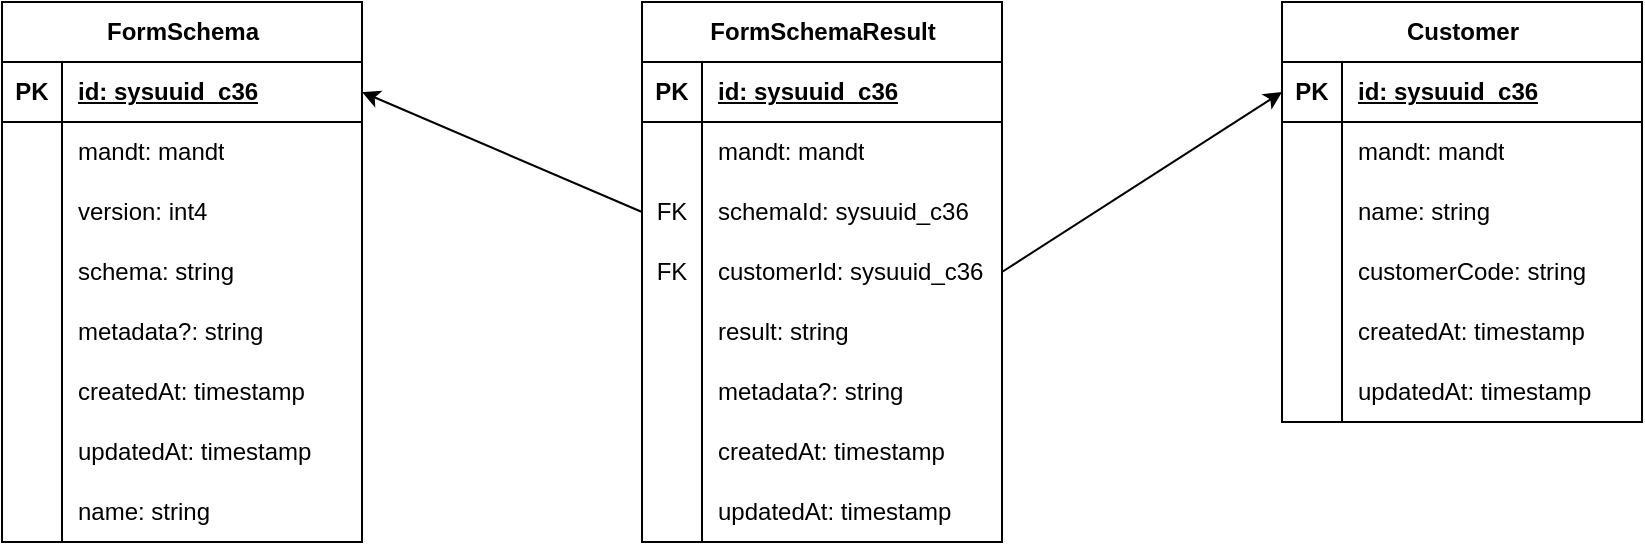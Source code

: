 <mxfile version="21.2.8" type="device" pages="2">
  <diagram name="Database" id="qLEvzrcXjvlAkYaEVoRl">
    <mxGraphModel dx="1221" dy="717" grid="1" gridSize="10" guides="1" tooltips="1" connect="1" arrows="1" fold="1" page="1" pageScale="1" pageWidth="827" pageHeight="1169" math="0" shadow="0">
      <root>
        <mxCell id="0" />
        <mxCell id="1" parent="0" />
        <mxCell id="_lr8pZSoJgrzvqn1723c-1" value="FormSchema" style="shape=table;startSize=30;container=1;collapsible=1;childLayout=tableLayout;fixedRows=1;rowLines=0;fontStyle=1;align=center;resizeLast=1;html=1;" parent="1" vertex="1">
          <mxGeometry x="80" y="80" width="180" height="270" as="geometry" />
        </mxCell>
        <mxCell id="_lr8pZSoJgrzvqn1723c-2" value="" style="shape=tableRow;horizontal=0;startSize=0;swimlaneHead=0;swimlaneBody=0;fillColor=none;collapsible=0;dropTarget=0;points=[[0,0.5],[1,0.5]];portConstraint=eastwest;top=0;left=0;right=0;bottom=1;" parent="_lr8pZSoJgrzvqn1723c-1" vertex="1">
          <mxGeometry y="30" width="180" height="30" as="geometry" />
        </mxCell>
        <mxCell id="_lr8pZSoJgrzvqn1723c-3" value="PK" style="shape=partialRectangle;connectable=0;fillColor=none;top=0;left=0;bottom=0;right=0;fontStyle=1;overflow=hidden;whiteSpace=wrap;html=1;" parent="_lr8pZSoJgrzvqn1723c-2" vertex="1">
          <mxGeometry width="30" height="30" as="geometry">
            <mxRectangle width="30" height="30" as="alternateBounds" />
          </mxGeometry>
        </mxCell>
        <mxCell id="_lr8pZSoJgrzvqn1723c-4" value="id:&amp;nbsp;sysuuid_c36" style="shape=partialRectangle;connectable=0;fillColor=none;top=0;left=0;bottom=0;right=0;align=left;spacingLeft=6;fontStyle=5;overflow=hidden;whiteSpace=wrap;html=1;" parent="_lr8pZSoJgrzvqn1723c-2" vertex="1">
          <mxGeometry x="30" width="150" height="30" as="geometry">
            <mxRectangle width="150" height="30" as="alternateBounds" />
          </mxGeometry>
        </mxCell>
        <mxCell id="_lr8pZSoJgrzvqn1723c-5" value="" style="shape=tableRow;horizontal=0;startSize=0;swimlaneHead=0;swimlaneBody=0;fillColor=none;collapsible=0;dropTarget=0;points=[[0,0.5],[1,0.5]];portConstraint=eastwest;top=0;left=0;right=0;bottom=0;" parent="_lr8pZSoJgrzvqn1723c-1" vertex="1">
          <mxGeometry y="60" width="180" height="30" as="geometry" />
        </mxCell>
        <mxCell id="_lr8pZSoJgrzvqn1723c-6" value="" style="shape=partialRectangle;connectable=0;fillColor=none;top=0;left=0;bottom=0;right=0;editable=1;overflow=hidden;whiteSpace=wrap;html=1;" parent="_lr8pZSoJgrzvqn1723c-5" vertex="1">
          <mxGeometry width="30" height="30" as="geometry">
            <mxRectangle width="30" height="30" as="alternateBounds" />
          </mxGeometry>
        </mxCell>
        <mxCell id="_lr8pZSoJgrzvqn1723c-7" value="mandt: mandt" style="shape=partialRectangle;connectable=0;fillColor=none;top=0;left=0;bottom=0;right=0;align=left;spacingLeft=6;overflow=hidden;whiteSpace=wrap;html=1;" parent="_lr8pZSoJgrzvqn1723c-5" vertex="1">
          <mxGeometry x="30" width="150" height="30" as="geometry">
            <mxRectangle width="150" height="30" as="alternateBounds" />
          </mxGeometry>
        </mxCell>
        <mxCell id="_lr8pZSoJgrzvqn1723c-8" value="" style="shape=tableRow;horizontal=0;startSize=0;swimlaneHead=0;swimlaneBody=0;fillColor=none;collapsible=0;dropTarget=0;points=[[0,0.5],[1,0.5]];portConstraint=eastwest;top=0;left=0;right=0;bottom=0;" parent="_lr8pZSoJgrzvqn1723c-1" vertex="1">
          <mxGeometry y="90" width="180" height="30" as="geometry" />
        </mxCell>
        <mxCell id="_lr8pZSoJgrzvqn1723c-9" value="" style="shape=partialRectangle;connectable=0;fillColor=none;top=0;left=0;bottom=0;right=0;editable=1;overflow=hidden;whiteSpace=wrap;html=1;" parent="_lr8pZSoJgrzvqn1723c-8" vertex="1">
          <mxGeometry width="30" height="30" as="geometry">
            <mxRectangle width="30" height="30" as="alternateBounds" />
          </mxGeometry>
        </mxCell>
        <mxCell id="_lr8pZSoJgrzvqn1723c-10" value="version: int4" style="shape=partialRectangle;connectable=0;fillColor=none;top=0;left=0;bottom=0;right=0;align=left;spacingLeft=6;overflow=hidden;whiteSpace=wrap;html=1;" parent="_lr8pZSoJgrzvqn1723c-8" vertex="1">
          <mxGeometry x="30" width="150" height="30" as="geometry">
            <mxRectangle width="150" height="30" as="alternateBounds" />
          </mxGeometry>
        </mxCell>
        <mxCell id="_lr8pZSoJgrzvqn1723c-11" value="" style="shape=tableRow;horizontal=0;startSize=0;swimlaneHead=0;swimlaneBody=0;fillColor=none;collapsible=0;dropTarget=0;points=[[0,0.5],[1,0.5]];portConstraint=eastwest;top=0;left=0;right=0;bottom=0;" parent="_lr8pZSoJgrzvqn1723c-1" vertex="1">
          <mxGeometry y="120" width="180" height="30" as="geometry" />
        </mxCell>
        <mxCell id="_lr8pZSoJgrzvqn1723c-12" value="" style="shape=partialRectangle;connectable=0;fillColor=none;top=0;left=0;bottom=0;right=0;editable=1;overflow=hidden;whiteSpace=wrap;html=1;" parent="_lr8pZSoJgrzvqn1723c-11" vertex="1">
          <mxGeometry width="30" height="30" as="geometry">
            <mxRectangle width="30" height="30" as="alternateBounds" />
          </mxGeometry>
        </mxCell>
        <mxCell id="_lr8pZSoJgrzvqn1723c-13" value="schema: string" style="shape=partialRectangle;connectable=0;fillColor=none;top=0;left=0;bottom=0;right=0;align=left;spacingLeft=6;overflow=hidden;whiteSpace=wrap;html=1;" parent="_lr8pZSoJgrzvqn1723c-11" vertex="1">
          <mxGeometry x="30" width="150" height="30" as="geometry">
            <mxRectangle width="150" height="30" as="alternateBounds" />
          </mxGeometry>
        </mxCell>
        <mxCell id="_lr8pZSoJgrzvqn1723c-14" value="" style="shape=tableRow;horizontal=0;startSize=0;swimlaneHead=0;swimlaneBody=0;fillColor=none;collapsible=0;dropTarget=0;points=[[0,0.5],[1,0.5]];portConstraint=eastwest;top=0;left=0;right=0;bottom=0;" parent="_lr8pZSoJgrzvqn1723c-1" vertex="1">
          <mxGeometry y="150" width="180" height="30" as="geometry" />
        </mxCell>
        <mxCell id="_lr8pZSoJgrzvqn1723c-15" value="" style="shape=partialRectangle;connectable=0;fillColor=none;top=0;left=0;bottom=0;right=0;editable=1;overflow=hidden;whiteSpace=wrap;html=1;" parent="_lr8pZSoJgrzvqn1723c-14" vertex="1">
          <mxGeometry width="30" height="30" as="geometry">
            <mxRectangle width="30" height="30" as="alternateBounds" />
          </mxGeometry>
        </mxCell>
        <mxCell id="_lr8pZSoJgrzvqn1723c-16" value="metadata?: string" style="shape=partialRectangle;connectable=0;fillColor=none;top=0;left=0;bottom=0;right=0;align=left;spacingLeft=6;overflow=hidden;whiteSpace=wrap;html=1;" parent="_lr8pZSoJgrzvqn1723c-14" vertex="1">
          <mxGeometry x="30" width="150" height="30" as="geometry">
            <mxRectangle width="150" height="30" as="alternateBounds" />
          </mxGeometry>
        </mxCell>
        <mxCell id="_lr8pZSoJgrzvqn1723c-17" value="" style="shape=tableRow;horizontal=0;startSize=0;swimlaneHead=0;swimlaneBody=0;fillColor=none;collapsible=0;dropTarget=0;points=[[0,0.5],[1,0.5]];portConstraint=eastwest;top=0;left=0;right=0;bottom=0;" parent="_lr8pZSoJgrzvqn1723c-1" vertex="1">
          <mxGeometry y="180" width="180" height="30" as="geometry" />
        </mxCell>
        <mxCell id="_lr8pZSoJgrzvqn1723c-18" value="" style="shape=partialRectangle;connectable=0;fillColor=none;top=0;left=0;bottom=0;right=0;editable=1;overflow=hidden;whiteSpace=wrap;html=1;" parent="_lr8pZSoJgrzvqn1723c-17" vertex="1">
          <mxGeometry width="30" height="30" as="geometry">
            <mxRectangle width="30" height="30" as="alternateBounds" />
          </mxGeometry>
        </mxCell>
        <mxCell id="_lr8pZSoJgrzvqn1723c-19" value="createdAt: timestamp" style="shape=partialRectangle;connectable=0;fillColor=none;top=0;left=0;bottom=0;right=0;align=left;spacingLeft=6;overflow=hidden;whiteSpace=wrap;html=1;" parent="_lr8pZSoJgrzvqn1723c-17" vertex="1">
          <mxGeometry x="30" width="150" height="30" as="geometry">
            <mxRectangle width="150" height="30" as="alternateBounds" />
          </mxGeometry>
        </mxCell>
        <mxCell id="_lr8pZSoJgrzvqn1723c-20" value="" style="shape=tableRow;horizontal=0;startSize=0;swimlaneHead=0;swimlaneBody=0;fillColor=none;collapsible=0;dropTarget=0;points=[[0,0.5],[1,0.5]];portConstraint=eastwest;top=0;left=0;right=0;bottom=0;" parent="_lr8pZSoJgrzvqn1723c-1" vertex="1">
          <mxGeometry y="210" width="180" height="30" as="geometry" />
        </mxCell>
        <mxCell id="_lr8pZSoJgrzvqn1723c-21" value="" style="shape=partialRectangle;connectable=0;fillColor=none;top=0;left=0;bottom=0;right=0;editable=1;overflow=hidden;whiteSpace=wrap;html=1;" parent="_lr8pZSoJgrzvqn1723c-20" vertex="1">
          <mxGeometry width="30" height="30" as="geometry">
            <mxRectangle width="30" height="30" as="alternateBounds" />
          </mxGeometry>
        </mxCell>
        <mxCell id="_lr8pZSoJgrzvqn1723c-22" value="updatedAt: timestamp" style="shape=partialRectangle;connectable=0;fillColor=none;top=0;left=0;bottom=0;right=0;align=left;spacingLeft=6;overflow=hidden;whiteSpace=wrap;html=1;" parent="_lr8pZSoJgrzvqn1723c-20" vertex="1">
          <mxGeometry x="30" width="150" height="30" as="geometry">
            <mxRectangle width="150" height="30" as="alternateBounds" />
          </mxGeometry>
        </mxCell>
        <mxCell id="_lr8pZSoJgrzvqn1723c-23" value="" style="shape=tableRow;horizontal=0;startSize=0;swimlaneHead=0;swimlaneBody=0;fillColor=none;collapsible=0;dropTarget=0;points=[[0,0.5],[1,0.5]];portConstraint=eastwest;top=0;left=0;right=0;bottom=0;" parent="_lr8pZSoJgrzvqn1723c-1" vertex="1">
          <mxGeometry y="240" width="180" height="30" as="geometry" />
        </mxCell>
        <mxCell id="_lr8pZSoJgrzvqn1723c-24" value="" style="shape=partialRectangle;connectable=0;fillColor=none;top=0;left=0;bottom=0;right=0;editable=1;overflow=hidden;whiteSpace=wrap;html=1;" parent="_lr8pZSoJgrzvqn1723c-23" vertex="1">
          <mxGeometry width="30" height="30" as="geometry">
            <mxRectangle width="30" height="30" as="alternateBounds" />
          </mxGeometry>
        </mxCell>
        <mxCell id="_lr8pZSoJgrzvqn1723c-25" value="name: string" style="shape=partialRectangle;connectable=0;fillColor=none;top=0;left=0;bottom=0;right=0;align=left;spacingLeft=6;overflow=hidden;whiteSpace=wrap;html=1;" parent="_lr8pZSoJgrzvqn1723c-23" vertex="1">
          <mxGeometry x="30" width="150" height="30" as="geometry">
            <mxRectangle width="150" height="30" as="alternateBounds" />
          </mxGeometry>
        </mxCell>
        <mxCell id="_lr8pZSoJgrzvqn1723c-26" value="FormSchemaResult" style="shape=table;startSize=30;container=1;collapsible=1;childLayout=tableLayout;fixedRows=1;rowLines=0;fontStyle=1;align=center;resizeLast=1;html=1;" parent="1" vertex="1">
          <mxGeometry x="400" y="80" width="180" height="270" as="geometry" />
        </mxCell>
        <mxCell id="_lr8pZSoJgrzvqn1723c-27" value="" style="shape=tableRow;horizontal=0;startSize=0;swimlaneHead=0;swimlaneBody=0;fillColor=none;collapsible=0;dropTarget=0;points=[[0,0.5],[1,0.5]];portConstraint=eastwest;top=0;left=0;right=0;bottom=1;" parent="_lr8pZSoJgrzvqn1723c-26" vertex="1">
          <mxGeometry y="30" width="180" height="30" as="geometry" />
        </mxCell>
        <mxCell id="_lr8pZSoJgrzvqn1723c-28" value="PK" style="shape=partialRectangle;connectable=0;fillColor=none;top=0;left=0;bottom=0;right=0;fontStyle=1;overflow=hidden;whiteSpace=wrap;html=1;" parent="_lr8pZSoJgrzvqn1723c-27" vertex="1">
          <mxGeometry width="30" height="30" as="geometry">
            <mxRectangle width="30" height="30" as="alternateBounds" />
          </mxGeometry>
        </mxCell>
        <mxCell id="_lr8pZSoJgrzvqn1723c-29" value="id:&amp;nbsp;sysuuid_c36" style="shape=partialRectangle;connectable=0;fillColor=none;top=0;left=0;bottom=0;right=0;align=left;spacingLeft=6;fontStyle=5;overflow=hidden;whiteSpace=wrap;html=1;" parent="_lr8pZSoJgrzvqn1723c-27" vertex="1">
          <mxGeometry x="30" width="150" height="30" as="geometry">
            <mxRectangle width="150" height="30" as="alternateBounds" />
          </mxGeometry>
        </mxCell>
        <mxCell id="_lr8pZSoJgrzvqn1723c-30" value="" style="shape=tableRow;horizontal=0;startSize=0;swimlaneHead=0;swimlaneBody=0;fillColor=none;collapsible=0;dropTarget=0;points=[[0,0.5],[1,0.5]];portConstraint=eastwest;top=0;left=0;right=0;bottom=0;" parent="_lr8pZSoJgrzvqn1723c-26" vertex="1">
          <mxGeometry y="60" width="180" height="30" as="geometry" />
        </mxCell>
        <mxCell id="_lr8pZSoJgrzvqn1723c-31" value="" style="shape=partialRectangle;connectable=0;fillColor=none;top=0;left=0;bottom=0;right=0;editable=1;overflow=hidden;whiteSpace=wrap;html=1;" parent="_lr8pZSoJgrzvqn1723c-30" vertex="1">
          <mxGeometry width="30" height="30" as="geometry">
            <mxRectangle width="30" height="30" as="alternateBounds" />
          </mxGeometry>
        </mxCell>
        <mxCell id="_lr8pZSoJgrzvqn1723c-32" value="mandt: mandt" style="shape=partialRectangle;connectable=0;fillColor=none;top=0;left=0;bottom=0;right=0;align=left;spacingLeft=6;overflow=hidden;whiteSpace=wrap;html=1;" parent="_lr8pZSoJgrzvqn1723c-30" vertex="1">
          <mxGeometry x="30" width="150" height="30" as="geometry">
            <mxRectangle width="150" height="30" as="alternateBounds" />
          </mxGeometry>
        </mxCell>
        <mxCell id="_lr8pZSoJgrzvqn1723c-33" value="" style="shape=tableRow;horizontal=0;startSize=0;swimlaneHead=0;swimlaneBody=0;fillColor=none;collapsible=0;dropTarget=0;points=[[0,0.5],[1,0.5]];portConstraint=eastwest;top=0;left=0;right=0;bottom=0;" parent="_lr8pZSoJgrzvqn1723c-26" vertex="1">
          <mxGeometry y="90" width="180" height="30" as="geometry" />
        </mxCell>
        <mxCell id="_lr8pZSoJgrzvqn1723c-34" value="FK" style="shape=partialRectangle;connectable=0;fillColor=none;top=0;left=0;bottom=0;right=0;editable=1;overflow=hidden;whiteSpace=wrap;html=1;" parent="_lr8pZSoJgrzvqn1723c-33" vertex="1">
          <mxGeometry width="30" height="30" as="geometry">
            <mxRectangle width="30" height="30" as="alternateBounds" />
          </mxGeometry>
        </mxCell>
        <mxCell id="_lr8pZSoJgrzvqn1723c-35" value="schemaId: sysuuid_c36" style="shape=partialRectangle;connectable=0;fillColor=none;top=0;left=0;bottom=0;right=0;align=left;spacingLeft=6;overflow=hidden;whiteSpace=wrap;html=1;" parent="_lr8pZSoJgrzvqn1723c-33" vertex="1">
          <mxGeometry x="30" width="150" height="30" as="geometry">
            <mxRectangle width="150" height="30" as="alternateBounds" />
          </mxGeometry>
        </mxCell>
        <mxCell id="LkQiCPsI4y8DdIIpyTz1-23" value="" style="shape=tableRow;horizontal=0;startSize=0;swimlaneHead=0;swimlaneBody=0;fillColor=none;collapsible=0;dropTarget=0;points=[[0,0.5],[1,0.5]];portConstraint=eastwest;top=0;left=0;right=0;bottom=0;" vertex="1" parent="_lr8pZSoJgrzvqn1723c-26">
          <mxGeometry y="120" width="180" height="30" as="geometry" />
        </mxCell>
        <mxCell id="LkQiCPsI4y8DdIIpyTz1-24" value="FK" style="shape=partialRectangle;connectable=0;fillColor=none;top=0;left=0;bottom=0;right=0;editable=1;overflow=hidden;whiteSpace=wrap;html=1;" vertex="1" parent="LkQiCPsI4y8DdIIpyTz1-23">
          <mxGeometry width="30" height="30" as="geometry">
            <mxRectangle width="30" height="30" as="alternateBounds" />
          </mxGeometry>
        </mxCell>
        <mxCell id="LkQiCPsI4y8DdIIpyTz1-25" value="customerId: sysuuid_c36" style="shape=partialRectangle;connectable=0;fillColor=none;top=0;left=0;bottom=0;right=0;align=left;spacingLeft=6;overflow=hidden;whiteSpace=wrap;html=1;" vertex="1" parent="LkQiCPsI4y8DdIIpyTz1-23">
          <mxGeometry x="30" width="150" height="30" as="geometry">
            <mxRectangle width="150" height="30" as="alternateBounds" />
          </mxGeometry>
        </mxCell>
        <mxCell id="_lr8pZSoJgrzvqn1723c-36" value="" style="shape=tableRow;horizontal=0;startSize=0;swimlaneHead=0;swimlaneBody=0;fillColor=none;collapsible=0;dropTarget=0;points=[[0,0.5],[1,0.5]];portConstraint=eastwest;top=0;left=0;right=0;bottom=0;" parent="_lr8pZSoJgrzvqn1723c-26" vertex="1">
          <mxGeometry y="150" width="180" height="30" as="geometry" />
        </mxCell>
        <mxCell id="_lr8pZSoJgrzvqn1723c-37" value="" style="shape=partialRectangle;connectable=0;fillColor=none;top=0;left=0;bottom=0;right=0;editable=1;overflow=hidden;whiteSpace=wrap;html=1;" parent="_lr8pZSoJgrzvqn1723c-36" vertex="1">
          <mxGeometry width="30" height="30" as="geometry">
            <mxRectangle width="30" height="30" as="alternateBounds" />
          </mxGeometry>
        </mxCell>
        <mxCell id="_lr8pZSoJgrzvqn1723c-38" value="result: string" style="shape=partialRectangle;connectable=0;fillColor=none;top=0;left=0;bottom=0;right=0;align=left;spacingLeft=6;overflow=hidden;whiteSpace=wrap;html=1;" parent="_lr8pZSoJgrzvqn1723c-36" vertex="1">
          <mxGeometry x="30" width="150" height="30" as="geometry">
            <mxRectangle width="150" height="30" as="alternateBounds" />
          </mxGeometry>
        </mxCell>
        <mxCell id="_lr8pZSoJgrzvqn1723c-39" value="" style="shape=tableRow;horizontal=0;startSize=0;swimlaneHead=0;swimlaneBody=0;fillColor=none;collapsible=0;dropTarget=0;points=[[0,0.5],[1,0.5]];portConstraint=eastwest;top=0;left=0;right=0;bottom=0;" parent="_lr8pZSoJgrzvqn1723c-26" vertex="1">
          <mxGeometry y="180" width="180" height="30" as="geometry" />
        </mxCell>
        <mxCell id="_lr8pZSoJgrzvqn1723c-40" value="" style="shape=partialRectangle;connectable=0;fillColor=none;top=0;left=0;bottom=0;right=0;editable=1;overflow=hidden;whiteSpace=wrap;html=1;" parent="_lr8pZSoJgrzvqn1723c-39" vertex="1">
          <mxGeometry width="30" height="30" as="geometry">
            <mxRectangle width="30" height="30" as="alternateBounds" />
          </mxGeometry>
        </mxCell>
        <mxCell id="_lr8pZSoJgrzvqn1723c-41" value="metadata?: string" style="shape=partialRectangle;connectable=0;fillColor=none;top=0;left=0;bottom=0;right=0;align=left;spacingLeft=6;overflow=hidden;whiteSpace=wrap;html=1;" parent="_lr8pZSoJgrzvqn1723c-39" vertex="1">
          <mxGeometry x="30" width="150" height="30" as="geometry">
            <mxRectangle width="150" height="30" as="alternateBounds" />
          </mxGeometry>
        </mxCell>
        <mxCell id="_lr8pZSoJgrzvqn1723c-42" value="" style="shape=tableRow;horizontal=0;startSize=0;swimlaneHead=0;swimlaneBody=0;fillColor=none;collapsible=0;dropTarget=0;points=[[0,0.5],[1,0.5]];portConstraint=eastwest;top=0;left=0;right=0;bottom=0;" parent="_lr8pZSoJgrzvqn1723c-26" vertex="1">
          <mxGeometry y="210" width="180" height="30" as="geometry" />
        </mxCell>
        <mxCell id="_lr8pZSoJgrzvqn1723c-43" value="" style="shape=partialRectangle;connectable=0;fillColor=none;top=0;left=0;bottom=0;right=0;editable=1;overflow=hidden;whiteSpace=wrap;html=1;" parent="_lr8pZSoJgrzvqn1723c-42" vertex="1">
          <mxGeometry width="30" height="30" as="geometry">
            <mxRectangle width="30" height="30" as="alternateBounds" />
          </mxGeometry>
        </mxCell>
        <mxCell id="_lr8pZSoJgrzvqn1723c-44" value="createdAt: timestamp" style="shape=partialRectangle;connectable=0;fillColor=none;top=0;left=0;bottom=0;right=0;align=left;spacingLeft=6;overflow=hidden;whiteSpace=wrap;html=1;" parent="_lr8pZSoJgrzvqn1723c-42" vertex="1">
          <mxGeometry x="30" width="150" height="30" as="geometry">
            <mxRectangle width="150" height="30" as="alternateBounds" />
          </mxGeometry>
        </mxCell>
        <mxCell id="_lr8pZSoJgrzvqn1723c-45" value="" style="shape=tableRow;horizontal=0;startSize=0;swimlaneHead=0;swimlaneBody=0;fillColor=none;collapsible=0;dropTarget=0;points=[[0,0.5],[1,0.5]];portConstraint=eastwest;top=0;left=0;right=0;bottom=0;" parent="_lr8pZSoJgrzvqn1723c-26" vertex="1">
          <mxGeometry y="240" width="180" height="30" as="geometry" />
        </mxCell>
        <mxCell id="_lr8pZSoJgrzvqn1723c-46" value="" style="shape=partialRectangle;connectable=0;fillColor=none;top=0;left=0;bottom=0;right=0;editable=1;overflow=hidden;whiteSpace=wrap;html=1;" parent="_lr8pZSoJgrzvqn1723c-45" vertex="1">
          <mxGeometry width="30" height="30" as="geometry">
            <mxRectangle width="30" height="30" as="alternateBounds" />
          </mxGeometry>
        </mxCell>
        <mxCell id="_lr8pZSoJgrzvqn1723c-47" value="updatedAt: timestamp" style="shape=partialRectangle;connectable=0;fillColor=none;top=0;left=0;bottom=0;right=0;align=left;spacingLeft=6;overflow=hidden;whiteSpace=wrap;html=1;" parent="_lr8pZSoJgrzvqn1723c-45" vertex="1">
          <mxGeometry x="30" width="150" height="30" as="geometry">
            <mxRectangle width="150" height="30" as="alternateBounds" />
          </mxGeometry>
        </mxCell>
        <mxCell id="_lr8pZSoJgrzvqn1723c-52" value="" style="endArrow=classic;html=1;rounded=0;entryX=1;entryY=0.5;entryDx=0;entryDy=0;exitX=0;exitY=0.5;exitDx=0;exitDy=0;" parent="1" source="_lr8pZSoJgrzvqn1723c-33" target="_lr8pZSoJgrzvqn1723c-2" edge="1">
          <mxGeometry width="50" height="50" relative="1" as="geometry">
            <mxPoint x="420" y="580" as="sourcePoint" />
            <mxPoint x="470" y="530" as="targetPoint" />
          </mxGeometry>
        </mxCell>
        <mxCell id="LkQiCPsI4y8DdIIpyTz1-1" value="Customer" style="shape=table;startSize=30;container=1;collapsible=1;childLayout=tableLayout;fixedRows=1;rowLines=0;fontStyle=1;align=center;resizeLast=1;html=1;" vertex="1" parent="1">
          <mxGeometry x="720" y="80" width="180" height="210" as="geometry" />
        </mxCell>
        <mxCell id="LkQiCPsI4y8DdIIpyTz1-2" value="" style="shape=tableRow;horizontal=0;startSize=0;swimlaneHead=0;swimlaneBody=0;fillColor=none;collapsible=0;dropTarget=0;points=[[0,0.5],[1,0.5]];portConstraint=eastwest;top=0;left=0;right=0;bottom=1;" vertex="1" parent="LkQiCPsI4y8DdIIpyTz1-1">
          <mxGeometry y="30" width="180" height="30" as="geometry" />
        </mxCell>
        <mxCell id="LkQiCPsI4y8DdIIpyTz1-3" value="PK" style="shape=partialRectangle;connectable=0;fillColor=none;top=0;left=0;bottom=0;right=0;fontStyle=1;overflow=hidden;whiteSpace=wrap;html=1;" vertex="1" parent="LkQiCPsI4y8DdIIpyTz1-2">
          <mxGeometry width="30" height="30" as="geometry">
            <mxRectangle width="30" height="30" as="alternateBounds" />
          </mxGeometry>
        </mxCell>
        <mxCell id="LkQiCPsI4y8DdIIpyTz1-4" value="id:&amp;nbsp;sysuuid_c36" style="shape=partialRectangle;connectable=0;fillColor=none;top=0;left=0;bottom=0;right=0;align=left;spacingLeft=6;fontStyle=5;overflow=hidden;whiteSpace=wrap;html=1;" vertex="1" parent="LkQiCPsI4y8DdIIpyTz1-2">
          <mxGeometry x="30" width="150" height="30" as="geometry">
            <mxRectangle width="150" height="30" as="alternateBounds" />
          </mxGeometry>
        </mxCell>
        <mxCell id="LkQiCPsI4y8DdIIpyTz1-5" value="" style="shape=tableRow;horizontal=0;startSize=0;swimlaneHead=0;swimlaneBody=0;fillColor=none;collapsible=0;dropTarget=0;points=[[0,0.5],[1,0.5]];portConstraint=eastwest;top=0;left=0;right=0;bottom=0;" vertex="1" parent="LkQiCPsI4y8DdIIpyTz1-1">
          <mxGeometry y="60" width="180" height="30" as="geometry" />
        </mxCell>
        <mxCell id="LkQiCPsI4y8DdIIpyTz1-6" value="" style="shape=partialRectangle;connectable=0;fillColor=none;top=0;left=0;bottom=0;right=0;editable=1;overflow=hidden;whiteSpace=wrap;html=1;" vertex="1" parent="LkQiCPsI4y8DdIIpyTz1-5">
          <mxGeometry width="30" height="30" as="geometry">
            <mxRectangle width="30" height="30" as="alternateBounds" />
          </mxGeometry>
        </mxCell>
        <mxCell id="LkQiCPsI4y8DdIIpyTz1-7" value="mandt: mandt" style="shape=partialRectangle;connectable=0;fillColor=none;top=0;left=0;bottom=0;right=0;align=left;spacingLeft=6;overflow=hidden;whiteSpace=wrap;html=1;" vertex="1" parent="LkQiCPsI4y8DdIIpyTz1-5">
          <mxGeometry x="30" width="150" height="30" as="geometry">
            <mxRectangle width="150" height="30" as="alternateBounds" />
          </mxGeometry>
        </mxCell>
        <mxCell id="LkQiCPsI4y8DdIIpyTz1-8" value="" style="shape=tableRow;horizontal=0;startSize=0;swimlaneHead=0;swimlaneBody=0;fillColor=none;collapsible=0;dropTarget=0;points=[[0,0.5],[1,0.5]];portConstraint=eastwest;top=0;left=0;right=0;bottom=0;" vertex="1" parent="LkQiCPsI4y8DdIIpyTz1-1">
          <mxGeometry y="90" width="180" height="30" as="geometry" />
        </mxCell>
        <mxCell id="LkQiCPsI4y8DdIIpyTz1-9" value="" style="shape=partialRectangle;connectable=0;fillColor=none;top=0;left=0;bottom=0;right=0;editable=1;overflow=hidden;whiteSpace=wrap;html=1;" vertex="1" parent="LkQiCPsI4y8DdIIpyTz1-8">
          <mxGeometry width="30" height="30" as="geometry">
            <mxRectangle width="30" height="30" as="alternateBounds" />
          </mxGeometry>
        </mxCell>
        <mxCell id="LkQiCPsI4y8DdIIpyTz1-10" value="name: string" style="shape=partialRectangle;connectable=0;fillColor=none;top=0;left=0;bottom=0;right=0;align=left;spacingLeft=6;overflow=hidden;whiteSpace=wrap;html=1;" vertex="1" parent="LkQiCPsI4y8DdIIpyTz1-8">
          <mxGeometry x="30" width="150" height="30" as="geometry">
            <mxRectangle width="150" height="30" as="alternateBounds" />
          </mxGeometry>
        </mxCell>
        <mxCell id="LkQiCPsI4y8DdIIpyTz1-11" value="" style="shape=tableRow;horizontal=0;startSize=0;swimlaneHead=0;swimlaneBody=0;fillColor=none;collapsible=0;dropTarget=0;points=[[0,0.5],[1,0.5]];portConstraint=eastwest;top=0;left=0;right=0;bottom=0;" vertex="1" parent="LkQiCPsI4y8DdIIpyTz1-1">
          <mxGeometry y="120" width="180" height="30" as="geometry" />
        </mxCell>
        <mxCell id="LkQiCPsI4y8DdIIpyTz1-12" value="" style="shape=partialRectangle;connectable=0;fillColor=none;top=0;left=0;bottom=0;right=0;editable=1;overflow=hidden;whiteSpace=wrap;html=1;" vertex="1" parent="LkQiCPsI4y8DdIIpyTz1-11">
          <mxGeometry width="30" height="30" as="geometry">
            <mxRectangle width="30" height="30" as="alternateBounds" />
          </mxGeometry>
        </mxCell>
        <mxCell id="LkQiCPsI4y8DdIIpyTz1-13" value="customerCode: string" style="shape=partialRectangle;connectable=0;fillColor=none;top=0;left=0;bottom=0;right=0;align=left;spacingLeft=6;overflow=hidden;whiteSpace=wrap;html=1;" vertex="1" parent="LkQiCPsI4y8DdIIpyTz1-11">
          <mxGeometry x="30" width="150" height="30" as="geometry">
            <mxRectangle width="150" height="30" as="alternateBounds" />
          </mxGeometry>
        </mxCell>
        <mxCell id="LkQiCPsI4y8DdIIpyTz1-17" value="" style="shape=tableRow;horizontal=0;startSize=0;swimlaneHead=0;swimlaneBody=0;fillColor=none;collapsible=0;dropTarget=0;points=[[0,0.5],[1,0.5]];portConstraint=eastwest;top=0;left=0;right=0;bottom=0;" vertex="1" parent="LkQiCPsI4y8DdIIpyTz1-1">
          <mxGeometry y="150" width="180" height="30" as="geometry" />
        </mxCell>
        <mxCell id="LkQiCPsI4y8DdIIpyTz1-18" value="" style="shape=partialRectangle;connectable=0;fillColor=none;top=0;left=0;bottom=0;right=0;editable=1;overflow=hidden;whiteSpace=wrap;html=1;" vertex="1" parent="LkQiCPsI4y8DdIIpyTz1-17">
          <mxGeometry width="30" height="30" as="geometry">
            <mxRectangle width="30" height="30" as="alternateBounds" />
          </mxGeometry>
        </mxCell>
        <mxCell id="LkQiCPsI4y8DdIIpyTz1-19" value="createdAt: timestamp" style="shape=partialRectangle;connectable=0;fillColor=none;top=0;left=0;bottom=0;right=0;align=left;spacingLeft=6;overflow=hidden;whiteSpace=wrap;html=1;" vertex="1" parent="LkQiCPsI4y8DdIIpyTz1-17">
          <mxGeometry x="30" width="150" height="30" as="geometry">
            <mxRectangle width="150" height="30" as="alternateBounds" />
          </mxGeometry>
        </mxCell>
        <mxCell id="LkQiCPsI4y8DdIIpyTz1-20" value="" style="shape=tableRow;horizontal=0;startSize=0;swimlaneHead=0;swimlaneBody=0;fillColor=none;collapsible=0;dropTarget=0;points=[[0,0.5],[1,0.5]];portConstraint=eastwest;top=0;left=0;right=0;bottom=0;" vertex="1" parent="LkQiCPsI4y8DdIIpyTz1-1">
          <mxGeometry y="180" width="180" height="30" as="geometry" />
        </mxCell>
        <mxCell id="LkQiCPsI4y8DdIIpyTz1-21" value="" style="shape=partialRectangle;connectable=0;fillColor=none;top=0;left=0;bottom=0;right=0;editable=1;overflow=hidden;whiteSpace=wrap;html=1;" vertex="1" parent="LkQiCPsI4y8DdIIpyTz1-20">
          <mxGeometry width="30" height="30" as="geometry">
            <mxRectangle width="30" height="30" as="alternateBounds" />
          </mxGeometry>
        </mxCell>
        <mxCell id="LkQiCPsI4y8DdIIpyTz1-22" value="updatedAt: timestamp" style="shape=partialRectangle;connectable=0;fillColor=none;top=0;left=0;bottom=0;right=0;align=left;spacingLeft=6;overflow=hidden;whiteSpace=wrap;html=1;" vertex="1" parent="LkQiCPsI4y8DdIIpyTz1-20">
          <mxGeometry x="30" width="150" height="30" as="geometry">
            <mxRectangle width="150" height="30" as="alternateBounds" />
          </mxGeometry>
        </mxCell>
        <mxCell id="LkQiCPsI4y8DdIIpyTz1-26" value="" style="endArrow=classic;html=1;rounded=0;exitX=1;exitY=0.5;exitDx=0;exitDy=0;entryX=0;entryY=0.5;entryDx=0;entryDy=0;" edge="1" parent="1" source="LkQiCPsI4y8DdIIpyTz1-23" target="LkQiCPsI4y8DdIIpyTz1-2">
          <mxGeometry width="50" height="50" relative="1" as="geometry">
            <mxPoint x="780" y="440" as="sourcePoint" />
            <mxPoint x="830" y="390" as="targetPoint" />
          </mxGeometry>
        </mxCell>
      </root>
    </mxGraphModel>
  </diagram>
  <diagram id="EYHvMqdcELMb9KnPuofx" name="Form Schema">
    <mxGraphModel dx="2035" dy="1195" grid="1" gridSize="10" guides="1" tooltips="1" connect="1" arrows="1" fold="1" page="1" pageScale="1" pageWidth="827" pageHeight="1169" math="0" shadow="0">
      <root>
        <mxCell id="0" />
        <mxCell id="1" parent="0" />
        <mxCell id="d8fNP8OXmZtb9J0Uq5t2-1" value="FormSchema" style="swimlane;fontStyle=0;childLayout=stackLayout;horizontal=1;startSize=26;horizontalStack=0;resizeParent=1;resizeParentMax=0;resizeLast=0;collapsible=1;marginBottom=0;align=center;fontSize=14;" vertex="1" parent="1">
          <mxGeometry x="40" y="40" width="250" height="56" as="geometry" />
        </mxCell>
        <mxCell id="d8fNP8OXmZtb9J0Uq5t2-4" value="pages?: Array&amp;lt;FormSchemaElement&amp;gt;" style="text;strokeColor=none;fillColor=none;spacingLeft=4;spacingRight=4;overflow=hidden;rotatable=0;points=[[0,0.5],[1,0.5]];portConstraint=eastwest;fontSize=12;whiteSpace=wrap;html=1;" vertex="1" parent="d8fNP8OXmZtb9J0Uq5t2-1">
          <mxGeometry y="26" width="250" height="30" as="geometry" />
        </mxCell>
        <mxCell id="d8fNP8OXmZtb9J0Uq5t2-5" value="FormSchemaPage" style="swimlane;fontStyle=0;childLayout=stackLayout;horizontal=1;startSize=26;horizontalStack=0;resizeParent=1;resizeParentMax=0;resizeLast=0;collapsible=1;marginBottom=0;align=center;fontSize=14;" vertex="1" parent="1">
          <mxGeometry x="320" y="40" width="250" height="86" as="geometry" />
        </mxCell>
        <mxCell id="d8fNP8OXmZtb9J0Uq5t2-7" value="name?: string" style="text;strokeColor=none;fillColor=none;spacingLeft=4;spacingRight=4;overflow=hidden;rotatable=0;points=[[0,0.5],[1,0.5]];portConstraint=eastwest;fontSize=12;whiteSpace=wrap;html=1;" vertex="1" parent="d8fNP8OXmZtb9J0Uq5t2-5">
          <mxGeometry y="26" width="250" height="30" as="geometry" />
        </mxCell>
        <mxCell id="d8fNP8OXmZtb9J0Uq5t2-8" value="element?: Array&amp;lt;FormSchemaElement&amp;gt;" style="text;strokeColor=none;fillColor=none;spacingLeft=4;spacingRight=4;overflow=hidden;rotatable=0;points=[[0,0.5],[1,0.5]];portConstraint=eastwest;fontSize=12;whiteSpace=wrap;html=1;" vertex="1" parent="d8fNP8OXmZtb9J0Uq5t2-5">
          <mxGeometry y="56" width="250" height="30" as="geometry" />
        </mxCell>
        <mxCell id="d8fNP8OXmZtb9J0Uq5t2-9" value="FormSchemaElement" style="swimlane;fontStyle=0;childLayout=stackLayout;horizontal=1;startSize=26;horizontalStack=0;resizeParent=1;resizeParentMax=0;resizeLast=0;collapsible=1;marginBottom=0;align=center;fontSize=14;" vertex="1" parent="1">
          <mxGeometry x="600" y="40" width="250" height="116" as="geometry" />
        </mxCell>
        <mxCell id="d8fNP8OXmZtb9J0Uq5t2-10" value="type: string" style="text;strokeColor=none;fillColor=none;spacingLeft=4;spacingRight=4;overflow=hidden;rotatable=0;points=[[0,0.5],[1,0.5]];portConstraint=eastwest;fontSize=12;whiteSpace=wrap;html=1;" vertex="1" parent="d8fNP8OXmZtb9J0Uq5t2-9">
          <mxGeometry y="26" width="250" height="30" as="geometry" />
        </mxCell>
        <mxCell id="d8fNP8OXmZtb9J0Uq5t2-11" value="rules?: Array&amp;lt;FormSchemaElementRule&amp;gt;" style="text;strokeColor=none;fillColor=none;spacingLeft=4;spacingRight=4;overflow=hidden;rotatable=0;points=[[0,0.5],[1,0.5]];portConstraint=eastwest;fontSize=12;whiteSpace=wrap;html=1;" vertex="1" parent="d8fNP8OXmZtb9J0Uq5t2-9">
          <mxGeometry y="56" width="250" height="30" as="geometry" />
        </mxCell>
        <mxCell id="d8fNP8OXmZtb9J0Uq5t2-12" value="validation?: Array&amp;lt;FormSchemaValidation&amp;gt;" style="text;strokeColor=none;fillColor=none;spacingLeft=4;spacingRight=4;overflow=hidden;rotatable=0;points=[[0,0.5],[1,0.5]];portConstraint=eastwest;fontSize=12;whiteSpace=wrap;html=1;" vertex="1" parent="d8fNP8OXmZtb9J0Uq5t2-9">
          <mxGeometry y="86" width="250" height="30" as="geometry" />
        </mxCell>
        <mxCell id="d8fNP8OXmZtb9J0Uq5t2-13" value="FormSchemaValidationRule" style="swimlane;fontStyle=0;childLayout=stackLayout;horizontal=1;startSize=26;horizontalStack=0;resizeParent=1;resizeParentMax=0;resizeLast=0;collapsible=1;marginBottom=0;align=center;fontSize=14;" vertex="1" parent="1">
          <mxGeometry x="410" y="270" width="250" height="116" as="geometry" />
        </mxCell>
        <mxCell id="d8fNP8OXmZtb9J0Uq5t2-14" value="message?: string" style="text;strokeColor=none;fillColor=none;spacingLeft=4;spacingRight=4;overflow=hidden;rotatable=0;points=[[0,0.5],[1,0.5]];portConstraint=eastwest;fontSize=12;whiteSpace=wrap;html=1;" vertex="1" parent="d8fNP8OXmZtb9J0Uq5t2-13">
          <mxGeometry y="26" width="250" height="30" as="geometry" />
        </mxCell>
        <mxCell id="d8fNP8OXmZtb9J0Uq5t2-15" value="satisfys?: &#39;all&#39; | &#39;any&#39;" style="text;strokeColor=none;fillColor=none;spacingLeft=4;spacingRight=4;overflow=hidden;rotatable=0;points=[[0,0.5],[1,0.5]];portConstraint=eastwest;fontSize=12;whiteSpace=wrap;html=1;" vertex="1" parent="d8fNP8OXmZtb9J0Uq5t2-13">
          <mxGeometry y="56" width="250" height="30" as="geometry" />
        </mxCell>
        <mxCell id="d8fNP8OXmZtb9J0Uq5t2-16" value="conditions: Array&amp;lt;FormSchemaCondition&amp;gt;" style="text;strokeColor=none;fillColor=none;spacingLeft=4;spacingRight=4;overflow=hidden;rotatable=0;points=[[0,0.5],[1,0.5]];portConstraint=eastwest;fontSize=12;whiteSpace=wrap;html=1;" vertex="1" parent="d8fNP8OXmZtb9J0Uq5t2-13">
          <mxGeometry y="86" width="250" height="30" as="geometry" />
        </mxCell>
        <mxCell id="d8fNP8OXmZtb9J0Uq5t2-17" value="FormSchemaRule" style="swimlane;fontStyle=0;childLayout=stackLayout;horizontal=1;startSize=26;horizontalStack=0;resizeParent=1;resizeParentMax=0;resizeLast=0;collapsible=1;marginBottom=0;align=center;fontSize=14;" vertex="1" parent="1">
          <mxGeometry x="140" y="270" width="250" height="116" as="geometry" />
        </mxCell>
        <mxCell id="d8fNP8OXmZtb9J0Uq5t2-18" value="effect?: &#39;hide&#39; | ..." style="text;strokeColor=none;fillColor=none;spacingLeft=4;spacingRight=4;overflow=hidden;rotatable=0;points=[[0,0.5],[1,0.5]];portConstraint=eastwest;fontSize=12;whiteSpace=wrap;html=1;" vertex="1" parent="d8fNP8OXmZtb9J0Uq5t2-17">
          <mxGeometry y="26" width="250" height="30" as="geometry" />
        </mxCell>
        <mxCell id="d8fNP8OXmZtb9J0Uq5t2-19" value="satisfys?: &#39;all&#39; | &#39;any&#39;" style="text;strokeColor=none;fillColor=none;spacingLeft=4;spacingRight=4;overflow=hidden;rotatable=0;points=[[0,0.5],[1,0.5]];portConstraint=eastwest;fontSize=12;whiteSpace=wrap;html=1;" vertex="1" parent="d8fNP8OXmZtb9J0Uq5t2-17">
          <mxGeometry y="56" width="250" height="30" as="geometry" />
        </mxCell>
        <mxCell id="d8fNP8OXmZtb9J0Uq5t2-20" value="conditions: Array&amp;lt;FormSchemaCondition&amp;gt;" style="text;strokeColor=none;fillColor=none;spacingLeft=4;spacingRight=4;overflow=hidden;rotatable=0;points=[[0,0.5],[1,0.5]];portConstraint=eastwest;fontSize=12;whiteSpace=wrap;html=1;" vertex="1" parent="d8fNP8OXmZtb9J0Uq5t2-17">
          <mxGeometry y="86" width="250" height="30" as="geometry" />
        </mxCell>
        <mxCell id="d8fNP8OXmZtb9J0Uq5t2-21" value="FormSchemaCondition" style="swimlane;fontStyle=0;childLayout=stackLayout;horizontal=1;startSize=26;horizontalStack=0;resizeParent=1;resizeParentMax=0;resizeLast=0;collapsible=1;marginBottom=0;align=center;fontSize=14;" vertex="1" parent="1">
          <mxGeometry x="280" y="439" width="250" height="116" as="geometry" />
        </mxCell>
        <mxCell id="d8fNP8OXmZtb9J0Uq5t2-22" value="property: string" style="text;strokeColor=none;fillColor=none;spacingLeft=4;spacingRight=4;overflow=hidden;rotatable=0;points=[[0,0.5],[1,0.5]];portConstraint=eastwest;fontSize=12;whiteSpace=wrap;html=1;" vertex="1" parent="d8fNP8OXmZtb9J0Uq5t2-21">
          <mxGeometry y="26" width="250" height="30" as="geometry" />
        </mxCell>
        <mxCell id="d8fNP8OXmZtb9J0Uq5t2-23" value="op: string" style="text;strokeColor=none;fillColor=none;spacingLeft=4;spacingRight=4;overflow=hidden;rotatable=0;points=[[0,0.5],[1,0.5]];portConstraint=eastwest;fontSize=12;whiteSpace=wrap;html=1;" vertex="1" parent="d8fNP8OXmZtb9J0Uq5t2-21">
          <mxGeometry y="56" width="250" height="30" as="geometry" />
        </mxCell>
        <mxCell id="d8fNP8OXmZtb9J0Uq5t2-24" value="value: unknown" style="text;strokeColor=none;fillColor=none;spacingLeft=4;spacingRight=4;overflow=hidden;rotatable=0;points=[[0,0.5],[1,0.5]];portConstraint=eastwest;fontSize=12;whiteSpace=wrap;html=1;" vertex="1" parent="d8fNP8OXmZtb9J0Uq5t2-21">
          <mxGeometry y="86" width="250" height="30" as="geometry" />
        </mxCell>
        <mxCell id="d8fNP8OXmZtb9J0Uq5t2-25" value="DynamicFormSchemaElement" style="swimlane;fontStyle=0;childLayout=stackLayout;horizontal=1;startSize=26;horizontalStack=0;resizeParent=1;resizeParentMax=0;resizeLast=0;collapsible=1;marginBottom=0;align=center;fontSize=14;" vertex="1" parent="1">
          <mxGeometry x="790" y="270" width="250" height="146" as="geometry" />
        </mxCell>
        <mxCell id="d8fNP8OXmZtb9J0Uq5t2-26" value="id: string" style="text;strokeColor=none;fillColor=none;spacingLeft=4;spacingRight=4;overflow=hidden;rotatable=0;points=[[0,0.5],[1,0.5]];portConstraint=eastwest;fontSize=12;whiteSpace=wrap;html=1;" vertex="1" parent="d8fNP8OXmZtb9J0Uq5t2-25">
          <mxGeometry y="26" width="250" height="30" as="geometry" />
        </mxCell>
        <mxCell id="d8fNP8OXmZtb9J0Uq5t2-27" value="required?: boolean" style="text;strokeColor=none;fillColor=none;spacingLeft=4;spacingRight=4;overflow=hidden;rotatable=0;points=[[0,0.5],[1,0.5]];portConstraint=eastwest;fontSize=12;whiteSpace=wrap;html=1;" vertex="1" parent="d8fNP8OXmZtb9J0Uq5t2-25">
          <mxGeometry y="56" width="250" height="30" as="geometry" />
        </mxCell>
        <mxCell id="d8fNP8OXmZtb9J0Uq5t2-28" value="label?: string" style="text;strokeColor=none;fillColor=none;spacingLeft=4;spacingRight=4;overflow=hidden;rotatable=0;points=[[0,0.5],[1,0.5]];portConstraint=eastwest;fontSize=12;whiteSpace=wrap;html=1;" vertex="1" parent="d8fNP8OXmZtb9J0Uq5t2-25">
          <mxGeometry y="86" width="250" height="30" as="geometry" />
        </mxCell>
        <mxCell id="d8fNP8OXmZtb9J0Uq5t2-29" value="description?: string" style="text;strokeColor=none;fillColor=none;spacingLeft=4;spacingRight=4;overflow=hidden;rotatable=0;points=[[0,0.5],[1,0.5]];portConstraint=eastwest;fontSize=12;whiteSpace=wrap;html=1;" vertex="1" parent="d8fNP8OXmZtb9J0Uq5t2-25">
          <mxGeometry y="116" width="250" height="30" as="geometry" />
        </mxCell>
        <mxCell id="d8fNP8OXmZtb9J0Uq5t2-30" value="StaticFormSchemaElement" style="swimlane;fontStyle=0;childLayout=stackLayout;horizontal=1;startSize=26;horizontalStack=0;resizeParent=1;resizeParentMax=0;resizeLast=0;collapsible=1;marginBottom=0;align=center;fontSize=14;" vertex="1" parent="1">
          <mxGeometry x="1158" y="270" width="250" height="56" as="geometry" />
        </mxCell>
        <mxCell id="d8fNP8OXmZtb9J0Uq5t2-34" value="HeadingFormSchemaElement" style="swimlane;fontStyle=0;childLayout=stackLayout;horizontal=1;startSize=26;horizontalStack=0;resizeParent=1;resizeParentMax=0;resizeLast=0;collapsible=1;marginBottom=0;align=center;fontSize=14;" vertex="1" parent="1">
          <mxGeometry x="1243" y="364" width="250" height="86" as="geometry" />
        </mxCell>
        <mxCell id="d8fNP8OXmZtb9J0Uq5t2-38" value="text: string" style="text;strokeColor=none;fillColor=none;spacingLeft=4;spacingRight=4;overflow=hidden;rotatable=0;points=[[0,0.5],[1,0.5]];portConstraint=eastwest;fontSize=12;whiteSpace=wrap;html=1;" vertex="1" parent="d8fNP8OXmZtb9J0Uq5t2-34">
          <mxGeometry y="26" width="250" height="30" as="geometry" />
        </mxCell>
        <mxCell id="d8fNP8OXmZtb9J0Uq5t2-39" value="level: 1 | 2 | 3 | 4 | 5 | 6" style="text;strokeColor=none;fillColor=none;spacingLeft=4;spacingRight=4;overflow=hidden;rotatable=0;points=[[0,0.5],[1,0.5]];portConstraint=eastwest;fontSize=12;whiteSpace=wrap;html=1;" vertex="1" parent="d8fNP8OXmZtb9J0Uq5t2-34">
          <mxGeometry y="56" width="250" height="30" as="geometry" />
        </mxCell>
        <mxCell id="d8fNP8OXmZtb9J0Uq5t2-40" value="TextFormSchemaElement" style="swimlane;fontStyle=0;childLayout=stackLayout;horizontal=1;startSize=26;horizontalStack=0;resizeParent=1;resizeParentMax=0;resizeLast=0;collapsible=1;marginBottom=0;align=center;fontSize=14;" vertex="1" parent="1">
          <mxGeometry x="1243" y="480" width="250" height="56" as="geometry" />
        </mxCell>
        <mxCell id="d8fNP8OXmZtb9J0Uq5t2-41" value="text: string" style="text;strokeColor=none;fillColor=none;spacingLeft=4;spacingRight=4;overflow=hidden;rotatable=0;points=[[0,0.5],[1,0.5]];portConstraint=eastwest;fontSize=12;whiteSpace=wrap;html=1;" vertex="1" parent="d8fNP8OXmZtb9J0Uq5t2-40">
          <mxGeometry y="26" width="250" height="30" as="geometry" />
        </mxCell>
        <mxCell id="d8fNP8OXmZtb9J0Uq5t2-70" style="edgeStyle=orthogonalEdgeStyle;rounded=0;orthogonalLoop=1;jettySize=auto;html=1;exitX=0;exitY=0.5;exitDx=0;exitDy=0;endArrow=none;endFill=0;" edge="1" parent="1" source="d8fNP8OXmZtb9J0Uq5t2-44">
          <mxGeometry relative="1" as="geometry">
            <mxPoint x="1220" y="572.556" as="targetPoint" />
          </mxGeometry>
        </mxCell>
        <mxCell id="d8fNP8OXmZtb9J0Uq5t2-44" value="&lt;b&gt;&lt;font style=&quot;font-size: 19px;&quot;&gt;...&lt;/font&gt;&lt;/b&gt;" style="rounded=0;whiteSpace=wrap;html=1;" vertex="1" parent="1">
          <mxGeometry x="1243" y="555" width="80" height="35" as="geometry" />
        </mxCell>
        <mxCell id="d8fNP8OXmZtb9J0Uq5t2-45" value="TextFormSchemaElement" style="swimlane;fontStyle=0;childLayout=stackLayout;horizontal=1;startSize=26;horizontalStack=0;resizeParent=1;resizeParentMax=0;resizeLast=0;collapsible=1;marginBottom=0;align=center;fontSize=14;" vertex="1" parent="1">
          <mxGeometry x="880" y="439" width="250" height="86" as="geometry" />
        </mxCell>
        <mxCell id="d8fNP8OXmZtb9J0Uq5t2-46" value="placeholder?: string" style="text;strokeColor=none;fillColor=none;spacingLeft=4;spacingRight=4;overflow=hidden;rotatable=0;points=[[0,0.5],[1,0.5]];portConstraint=eastwest;fontSize=12;whiteSpace=wrap;html=1;" vertex="1" parent="d8fNP8OXmZtb9J0Uq5t2-45">
          <mxGeometry y="26" width="250" height="30" as="geometry" />
        </mxCell>
        <mxCell id="d8fNP8OXmZtb9J0Uq5t2-47" value="rows?: number" style="text;strokeColor=none;fillColor=none;spacingLeft=4;spacingRight=4;overflow=hidden;rotatable=0;points=[[0,0.5],[1,0.5]];portConstraint=eastwest;fontSize=12;whiteSpace=wrap;html=1;" vertex="1" parent="d8fNP8OXmZtb9J0Uq5t2-45">
          <mxGeometry y="56" width="250" height="30" as="geometry" />
        </mxCell>
        <mxCell id="d8fNP8OXmZtb9J0Uq5t2-48" value="&lt;b&gt;&lt;font style=&quot;font-size: 19px;&quot;&gt;...&lt;/font&gt;&lt;/b&gt;" style="rounded=0;whiteSpace=wrap;html=1;" vertex="1" parent="1">
          <mxGeometry x="880" y="542" width="80" height="35" as="geometry" />
        </mxCell>
        <mxCell id="d8fNP8OXmZtb9J0Uq5t2-51" value="" style="endArrow=none;dashed=1;html=1;rounded=0;exitX=0;exitY=0.5;exitDx=0;exitDy=0;" edge="1" parent="1" source="d8fNP8OXmZtb9J0Uq5t2-7">
          <mxGeometry width="50" height="50" relative="1" as="geometry">
            <mxPoint x="280" y="60" as="sourcePoint" />
            <mxPoint x="290" y="81" as="targetPoint" />
          </mxGeometry>
        </mxCell>
        <mxCell id="d8fNP8OXmZtb9J0Uq5t2-52" value="" style="endArrow=none;dashed=1;html=1;rounded=0;entryX=1;entryY=0.5;entryDx=0;entryDy=0;exitX=0;exitY=0.5;exitDx=0;exitDy=0;" edge="1" parent="1" source="d8fNP8OXmZtb9J0Uq5t2-10" target="d8fNP8OXmZtb9J0Uq5t2-7">
          <mxGeometry width="50" height="50" relative="1" as="geometry">
            <mxPoint x="328" y="59" as="sourcePoint" />
            <mxPoint x="300" y="59" as="targetPoint" />
          </mxGeometry>
        </mxCell>
        <mxCell id="d8fNP8OXmZtb9J0Uq5t2-53" value="" style="endArrow=none;dashed=1;html=1;rounded=0;entryX=0.201;entryY=1.141;entryDx=0;entryDy=0;entryPerimeter=0;exitX=0.5;exitY=0;exitDx=0;exitDy=0;" edge="1" parent="1" source="d8fNP8OXmZtb9J0Uq5t2-13" target="d8fNP8OXmZtb9J0Uq5t2-12">
          <mxGeometry width="50" height="50" relative="1" as="geometry">
            <mxPoint x="550" y="250" as="sourcePoint" />
            <mxPoint x="600" y="200" as="targetPoint" />
          </mxGeometry>
        </mxCell>
        <mxCell id="d8fNP8OXmZtb9J0Uq5t2-54" value="" style="endArrow=none;dashed=1;html=1;rounded=0;entryX=0.207;entryY=1.067;entryDx=0;entryDy=0;entryPerimeter=0;exitX=0.75;exitY=0;exitDx=0;exitDy=0;" edge="1" parent="1" source="d8fNP8OXmZtb9J0Uq5t2-17" target="d8fNP8OXmZtb9J0Uq5t2-12">
          <mxGeometry width="50" height="50" relative="1" as="geometry">
            <mxPoint x="545" y="280" as="sourcePoint" />
            <mxPoint x="660" y="170" as="targetPoint" />
          </mxGeometry>
        </mxCell>
        <mxCell id="d8fNP8OXmZtb9J0Uq5t2-55" value="" style="endArrow=none;dashed=1;html=1;rounded=0;entryX=0.5;entryY=0;entryDx=0;entryDy=0;exitX=0.448;exitY=1.092;exitDx=0;exitDy=0;exitPerimeter=0;" edge="1" parent="1" source="d8fNP8OXmZtb9J0Uq5t2-20" target="d8fNP8OXmZtb9J0Uq5t2-21">
          <mxGeometry width="50" height="50" relative="1" as="geometry">
            <mxPoint x="338" y="280" as="sourcePoint" />
            <mxPoint x="662" y="168" as="targetPoint" />
          </mxGeometry>
        </mxCell>
        <mxCell id="d8fNP8OXmZtb9J0Uq5t2-56" value="" style="endArrow=none;dashed=1;html=1;rounded=0;exitX=0.469;exitY=1.006;exitDx=0;exitDy=0;exitPerimeter=0;" edge="1" parent="1" source="d8fNP8OXmZtb9J0Uq5t2-16">
          <mxGeometry width="50" height="50" relative="1" as="geometry">
            <mxPoint x="262" y="399" as="sourcePoint" />
            <mxPoint x="400" y="440" as="targetPoint" />
          </mxGeometry>
        </mxCell>
        <mxCell id="d8fNP8OXmZtb9J0Uq5t2-57" value="" style="endArrow=block;html=1;rounded=0;endFill=0;entryX=0.121;entryY=0.978;entryDx=0;entryDy=0;entryPerimeter=0;exitX=0;exitY=0.5;exitDx=0;exitDy=0;" edge="1" parent="1" source="d8fNP8OXmZtb9J0Uq5t2-46" target="d8fNP8OXmZtb9J0Uq5t2-29">
          <mxGeometry width="50" height="50" relative="1" as="geometry">
            <mxPoint x="710" y="580" as="sourcePoint" />
            <mxPoint x="760" y="530" as="targetPoint" />
            <Array as="points">
              <mxPoint x="820" y="480" />
            </Array>
          </mxGeometry>
        </mxCell>
        <mxCell id="d8fNP8OXmZtb9J0Uq5t2-58" value="" style="endArrow=none;html=1;rounded=0;exitX=0;exitY=0.5;exitDx=0;exitDy=0;" edge="1" parent="1" source="d8fNP8OXmZtb9J0Uq5t2-48">
          <mxGeometry width="50" height="50" relative="1" as="geometry">
            <mxPoint x="820" y="560" as="sourcePoint" />
            <mxPoint x="820" y="480" as="targetPoint" />
            <Array as="points">
              <mxPoint x="820" y="560" />
            </Array>
          </mxGeometry>
        </mxCell>
        <mxCell id="d8fNP8OXmZtb9J0Uq5t2-59" value="" style="endArrow=block;html=1;rounded=0;endFill=0;exitX=0;exitY=0.5;exitDx=0;exitDy=0;entryX=0.25;entryY=1;entryDx=0;entryDy=0;" edge="1" parent="1" source="d8fNP8OXmZtb9J0Uq5t2-38" target="d8fNP8OXmZtb9J0Uq5t2-30">
          <mxGeometry width="50" height="50" relative="1" as="geometry">
            <mxPoint x="890" y="490" as="sourcePoint" />
            <mxPoint x="1200" y="330" as="targetPoint" />
            <Array as="points">
              <mxPoint x="1220" y="405" />
            </Array>
          </mxGeometry>
        </mxCell>
        <mxCell id="d8fNP8OXmZtb9J0Uq5t2-63" value="" style="endArrow=block;html=1;rounded=0;endFill=0;entryX=0.469;entryY=0.984;entryDx=0;entryDy=0;entryPerimeter=0;" edge="1" parent="1" target="d8fNP8OXmZtb9J0Uq5t2-12">
          <mxGeometry width="50" height="50" relative="1" as="geometry">
            <mxPoint x="717" y="200" as="sourcePoint" />
            <mxPoint x="794" y="167" as="targetPoint" />
          </mxGeometry>
        </mxCell>
        <mxCell id="d8fNP8OXmZtb9J0Uq5t2-64" value="" style="endArrow=none;html=1;rounded=0;" edge="1" parent="1">
          <mxGeometry width="50" height="50" relative="1" as="geometry">
            <mxPoint x="1283" y="200" as="sourcePoint" />
            <mxPoint x="717" y="200" as="targetPoint" />
          </mxGeometry>
        </mxCell>
        <mxCell id="d8fNP8OXmZtb9J0Uq5t2-65" value="" style="endArrow=none;html=1;rounded=0;entryX=0.5;entryY=0;entryDx=0;entryDy=0;" edge="1" parent="1" target="d8fNP8OXmZtb9J0Uq5t2-25">
          <mxGeometry width="50" height="50" relative="1" as="geometry">
            <mxPoint x="915" y="200" as="sourcePoint" />
            <mxPoint x="731" y="268" as="targetPoint" />
          </mxGeometry>
        </mxCell>
        <mxCell id="d8fNP8OXmZtb9J0Uq5t2-67" value="" style="endArrow=none;html=1;rounded=0;exitX=0.5;exitY=0;exitDx=0;exitDy=0;" edge="1" parent="1" source="d8fNP8OXmZtb9J0Uq5t2-30">
          <mxGeometry width="50" height="50" relative="1" as="geometry">
            <mxPoint x="1243" y="275" as="sourcePoint" />
            <mxPoint x="1283" y="200" as="targetPoint" />
          </mxGeometry>
        </mxCell>
        <mxCell id="d8fNP8OXmZtb9J0Uq5t2-68" value="" style="endArrow=none;html=1;rounded=0;" edge="1" parent="1">
          <mxGeometry width="50" height="50" relative="1" as="geometry">
            <mxPoint x="1220" y="573" as="sourcePoint" />
            <mxPoint x="1220" y="404" as="targetPoint" />
          </mxGeometry>
        </mxCell>
      </root>
    </mxGraphModel>
  </diagram>
</mxfile>

